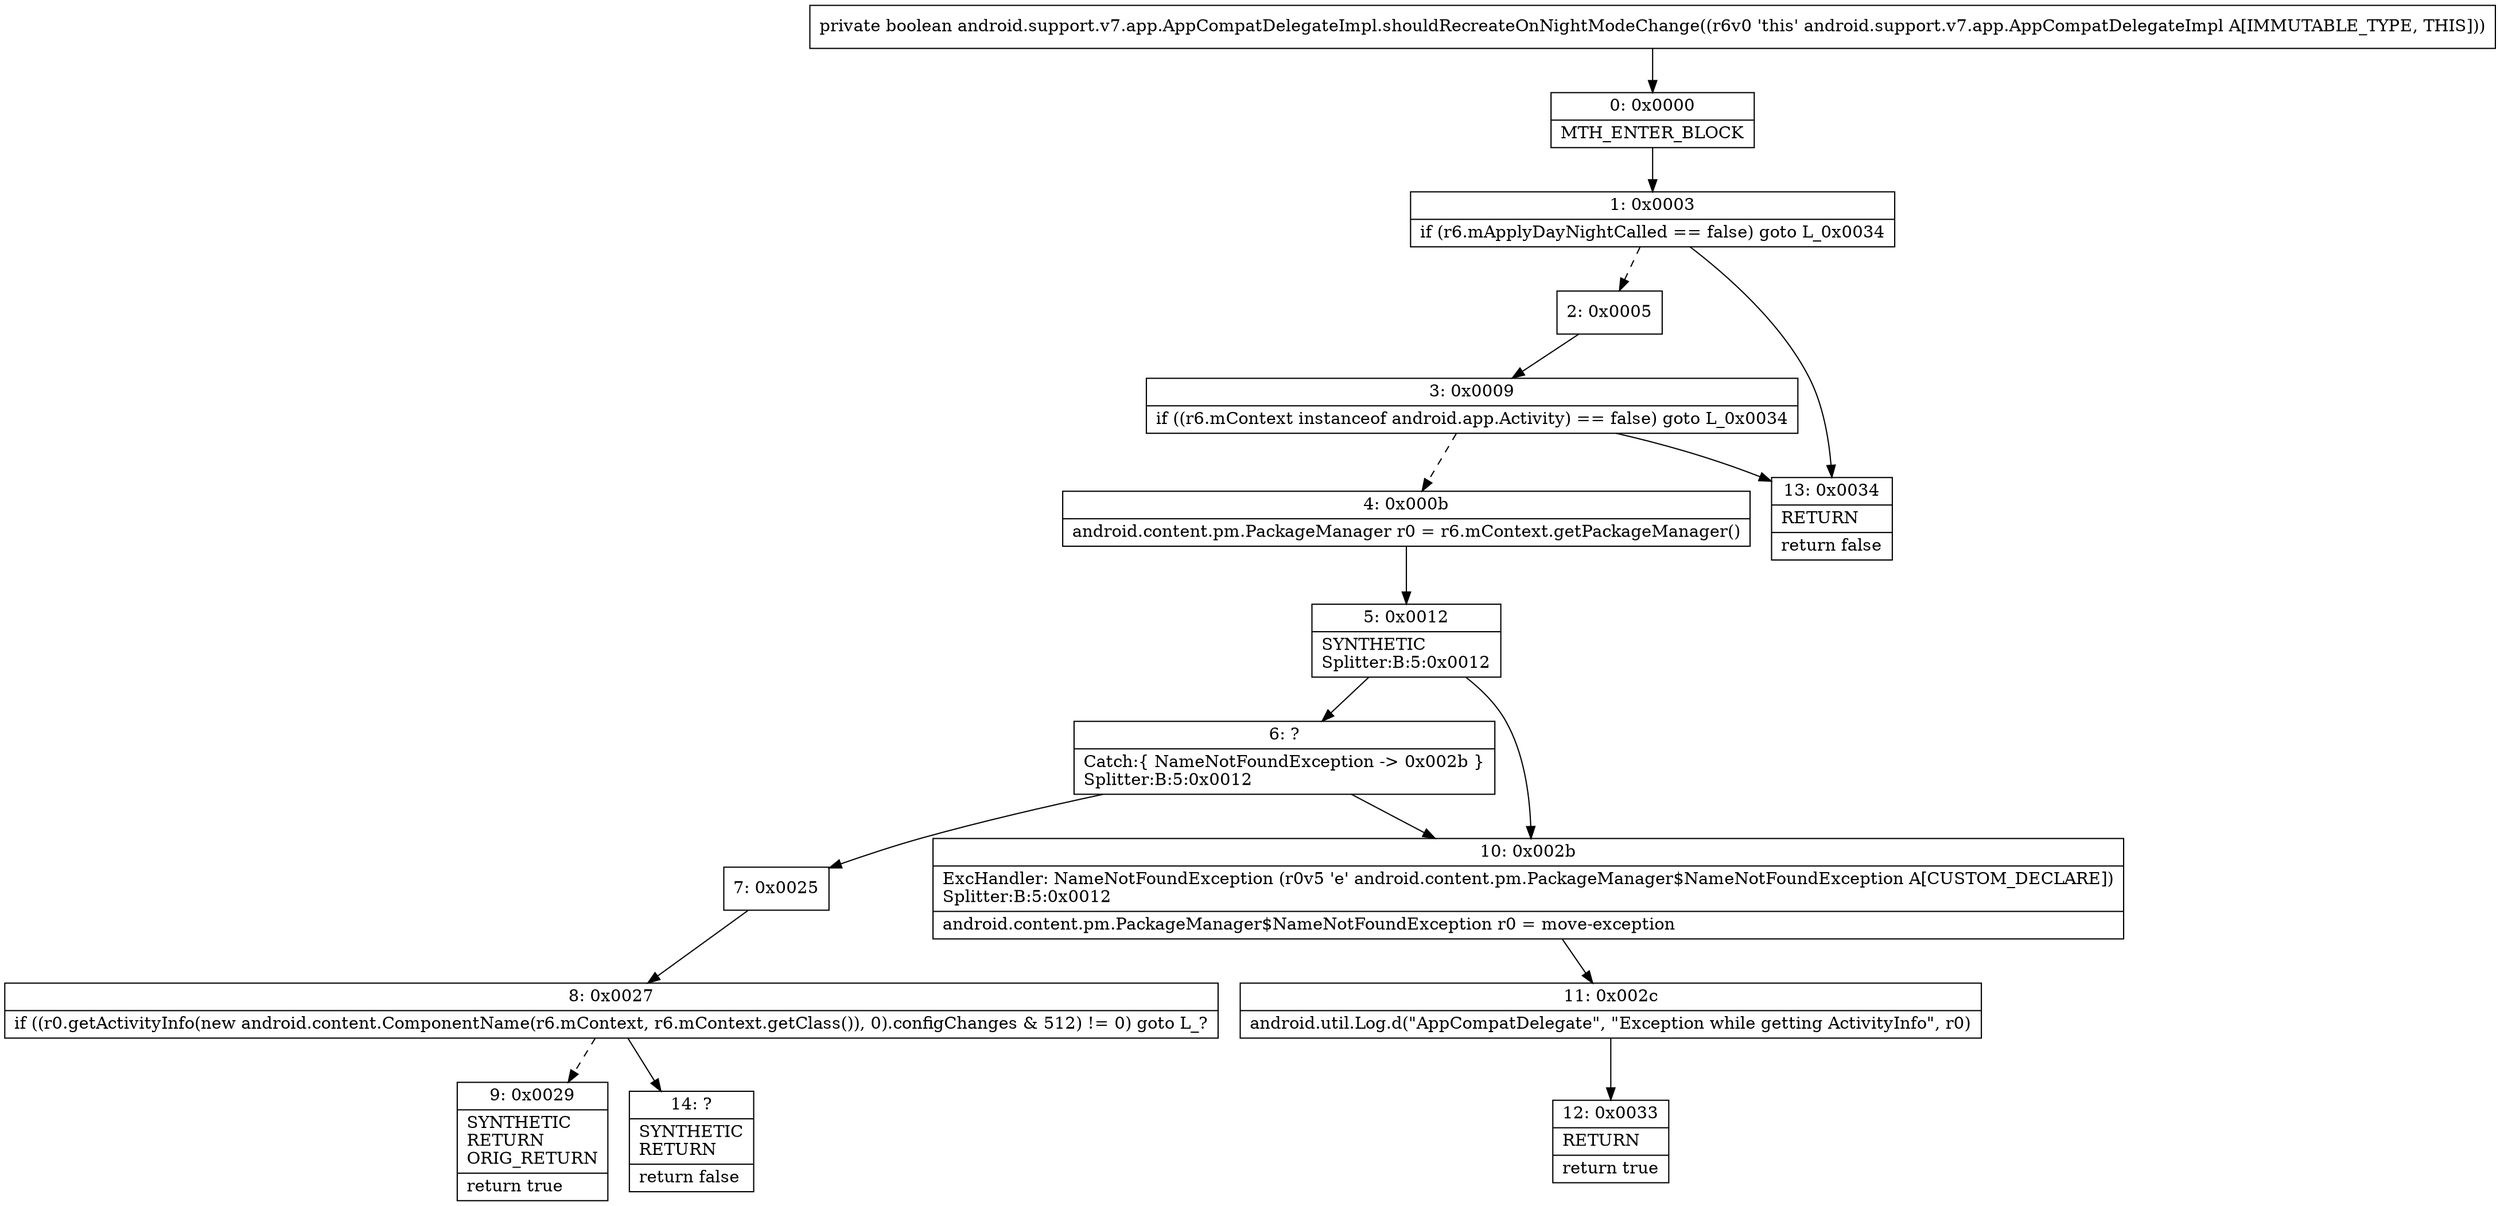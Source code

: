 digraph "CFG forandroid.support.v7.app.AppCompatDelegateImpl.shouldRecreateOnNightModeChange()Z" {
Node_0 [shape=record,label="{0\:\ 0x0000|MTH_ENTER_BLOCK\l}"];
Node_1 [shape=record,label="{1\:\ 0x0003|if (r6.mApplyDayNightCalled == false) goto L_0x0034\l}"];
Node_2 [shape=record,label="{2\:\ 0x0005}"];
Node_3 [shape=record,label="{3\:\ 0x0009|if ((r6.mContext instanceof android.app.Activity) == false) goto L_0x0034\l}"];
Node_4 [shape=record,label="{4\:\ 0x000b|android.content.pm.PackageManager r0 = r6.mContext.getPackageManager()\l}"];
Node_5 [shape=record,label="{5\:\ 0x0012|SYNTHETIC\lSplitter:B:5:0x0012\l}"];
Node_6 [shape=record,label="{6\:\ ?|Catch:\{ NameNotFoundException \-\> 0x002b \}\lSplitter:B:5:0x0012\l}"];
Node_7 [shape=record,label="{7\:\ 0x0025}"];
Node_8 [shape=record,label="{8\:\ 0x0027|if ((r0.getActivityInfo(new android.content.ComponentName(r6.mContext, r6.mContext.getClass()), 0).configChanges & 512) != 0) goto L_?\l}"];
Node_9 [shape=record,label="{9\:\ 0x0029|SYNTHETIC\lRETURN\lORIG_RETURN\l|return true\l}"];
Node_10 [shape=record,label="{10\:\ 0x002b|ExcHandler: NameNotFoundException (r0v5 'e' android.content.pm.PackageManager$NameNotFoundException A[CUSTOM_DECLARE])\lSplitter:B:5:0x0012\l|android.content.pm.PackageManager$NameNotFoundException r0 = move\-exception\l}"];
Node_11 [shape=record,label="{11\:\ 0x002c|android.util.Log.d(\"AppCompatDelegate\", \"Exception while getting ActivityInfo\", r0)\l}"];
Node_12 [shape=record,label="{12\:\ 0x0033|RETURN\l|return true\l}"];
Node_13 [shape=record,label="{13\:\ 0x0034|RETURN\l|return false\l}"];
Node_14 [shape=record,label="{14\:\ ?|SYNTHETIC\lRETURN\l|return false\l}"];
MethodNode[shape=record,label="{private boolean android.support.v7.app.AppCompatDelegateImpl.shouldRecreateOnNightModeChange((r6v0 'this' android.support.v7.app.AppCompatDelegateImpl A[IMMUTABLE_TYPE, THIS])) }"];
MethodNode -> Node_0;
Node_0 -> Node_1;
Node_1 -> Node_2[style=dashed];
Node_1 -> Node_13;
Node_2 -> Node_3;
Node_3 -> Node_4[style=dashed];
Node_3 -> Node_13;
Node_4 -> Node_5;
Node_5 -> Node_6;
Node_5 -> Node_10;
Node_6 -> Node_7;
Node_6 -> Node_10;
Node_7 -> Node_8;
Node_8 -> Node_9[style=dashed];
Node_8 -> Node_14;
Node_10 -> Node_11;
Node_11 -> Node_12;
}

